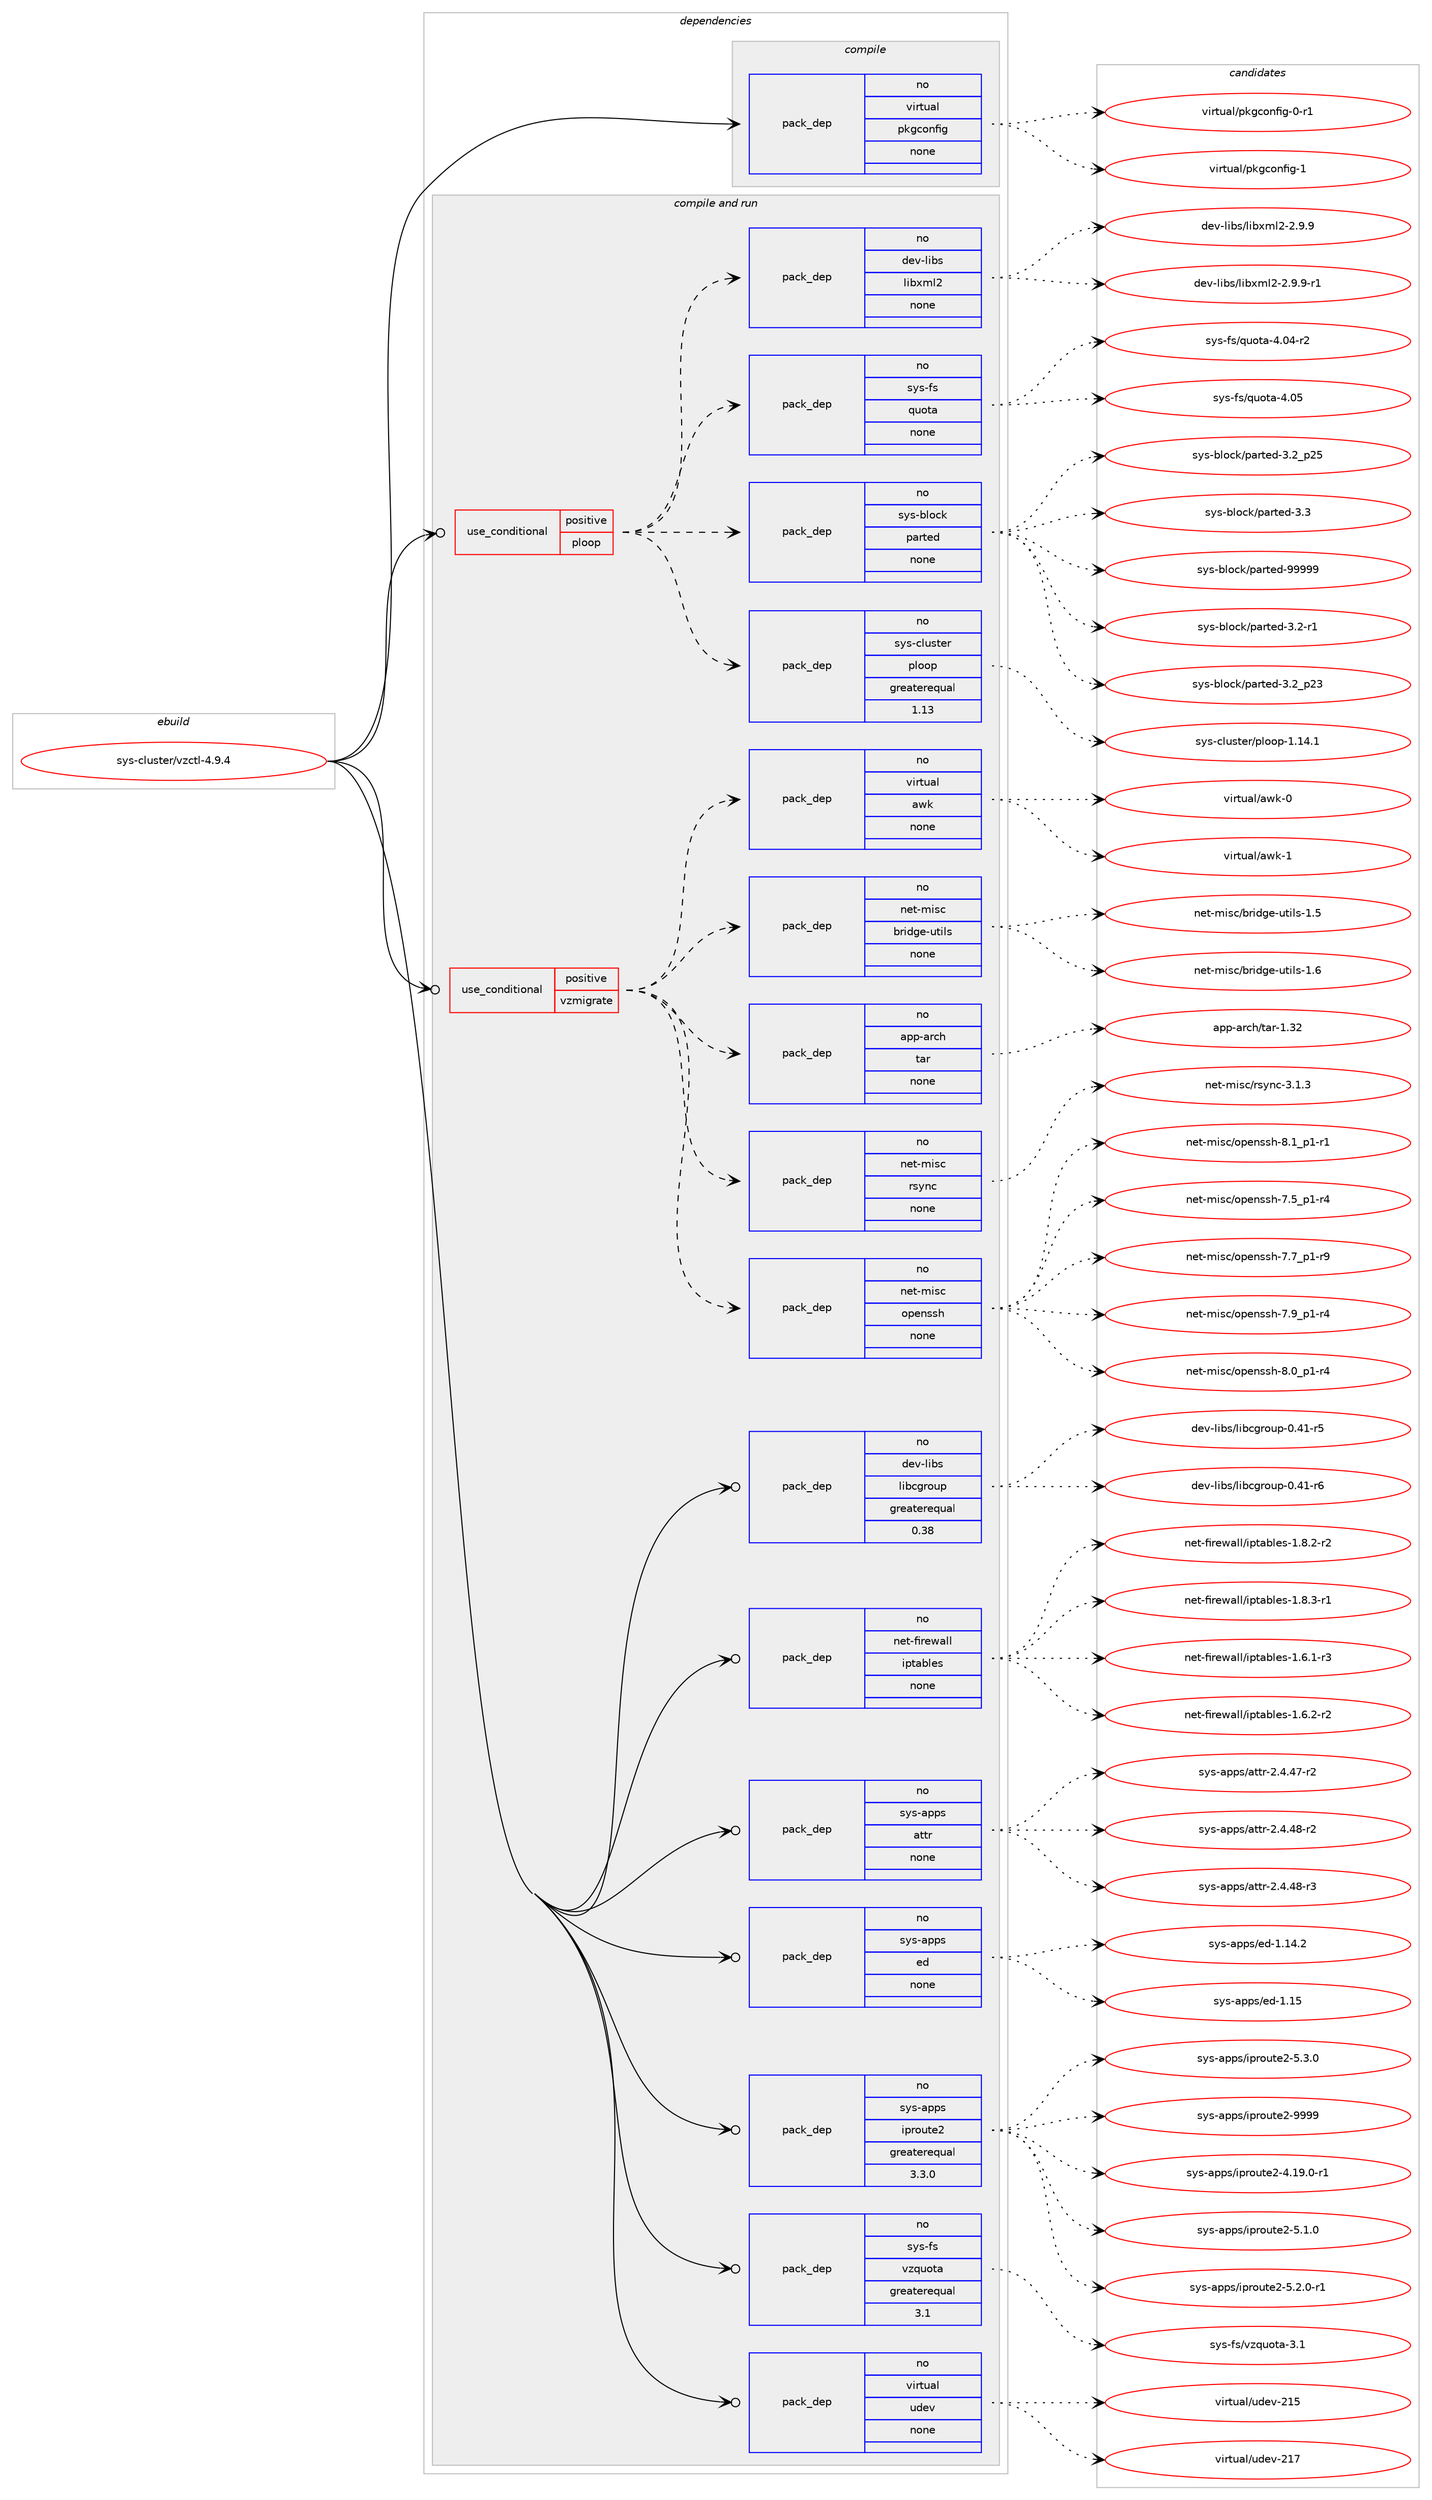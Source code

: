digraph prolog {

# *************
# Graph options
# *************

newrank=true;
concentrate=true;
compound=true;
graph [rankdir=LR,fontname=Helvetica,fontsize=10,ranksep=1.5];#, ranksep=2.5, nodesep=0.2];
edge  [arrowhead=vee];
node  [fontname=Helvetica,fontsize=10];

# **********
# The ebuild
# **********

subgraph cluster_leftcol {
color=gray;
rank=same;
label=<<i>ebuild</i>>;
id [label="sys-cluster/vzctl-4.9.4", color=red, width=4, href="../sys-cluster/vzctl-4.9.4.svg"];
}

# ****************
# The dependencies
# ****************

subgraph cluster_midcol {
color=gray;
label=<<i>dependencies</i>>;
subgraph cluster_compile {
fillcolor="#eeeeee";
style=filled;
label=<<i>compile</i>>;
subgraph pack659012 {
dependency888065 [label=<<TABLE BORDER="0" CELLBORDER="1" CELLSPACING="0" CELLPADDING="4" WIDTH="220"><TR><TD ROWSPAN="6" CELLPADDING="30">pack_dep</TD></TR><TR><TD WIDTH="110">no</TD></TR><TR><TD>virtual</TD></TR><TR><TD>pkgconfig</TD></TR><TR><TD>none</TD></TR><TR><TD></TD></TR></TABLE>>, shape=none, color=blue];
}
id:e -> dependency888065:w [weight=20,style="solid",arrowhead="vee"];
}
subgraph cluster_compileandrun {
fillcolor="#eeeeee";
style=filled;
label=<<i>compile and run</i>>;
subgraph cond213510 {
dependency888066 [label=<<TABLE BORDER="0" CELLBORDER="1" CELLSPACING="0" CELLPADDING="4"><TR><TD ROWSPAN="3" CELLPADDING="10">use_conditional</TD></TR><TR><TD>positive</TD></TR><TR><TD>ploop</TD></TR></TABLE>>, shape=none, color=red];
subgraph pack659013 {
dependency888067 [label=<<TABLE BORDER="0" CELLBORDER="1" CELLSPACING="0" CELLPADDING="4" WIDTH="220"><TR><TD ROWSPAN="6" CELLPADDING="30">pack_dep</TD></TR><TR><TD WIDTH="110">no</TD></TR><TR><TD>sys-cluster</TD></TR><TR><TD>ploop</TD></TR><TR><TD>greaterequal</TD></TR><TR><TD>1.13</TD></TR></TABLE>>, shape=none, color=blue];
}
dependency888066:e -> dependency888067:w [weight=20,style="dashed",arrowhead="vee"];
subgraph pack659014 {
dependency888068 [label=<<TABLE BORDER="0" CELLBORDER="1" CELLSPACING="0" CELLPADDING="4" WIDTH="220"><TR><TD ROWSPAN="6" CELLPADDING="30">pack_dep</TD></TR><TR><TD WIDTH="110">no</TD></TR><TR><TD>sys-block</TD></TR><TR><TD>parted</TD></TR><TR><TD>none</TD></TR><TR><TD></TD></TR></TABLE>>, shape=none, color=blue];
}
dependency888066:e -> dependency888068:w [weight=20,style="dashed",arrowhead="vee"];
subgraph pack659015 {
dependency888069 [label=<<TABLE BORDER="0" CELLBORDER="1" CELLSPACING="0" CELLPADDING="4" WIDTH="220"><TR><TD ROWSPAN="6" CELLPADDING="30">pack_dep</TD></TR><TR><TD WIDTH="110">no</TD></TR><TR><TD>sys-fs</TD></TR><TR><TD>quota</TD></TR><TR><TD>none</TD></TR><TR><TD></TD></TR></TABLE>>, shape=none, color=blue];
}
dependency888066:e -> dependency888069:w [weight=20,style="dashed",arrowhead="vee"];
subgraph pack659016 {
dependency888070 [label=<<TABLE BORDER="0" CELLBORDER="1" CELLSPACING="0" CELLPADDING="4" WIDTH="220"><TR><TD ROWSPAN="6" CELLPADDING="30">pack_dep</TD></TR><TR><TD WIDTH="110">no</TD></TR><TR><TD>dev-libs</TD></TR><TR><TD>libxml2</TD></TR><TR><TD>none</TD></TR><TR><TD></TD></TR></TABLE>>, shape=none, color=blue];
}
dependency888066:e -> dependency888070:w [weight=20,style="dashed",arrowhead="vee"];
}
id:e -> dependency888066:w [weight=20,style="solid",arrowhead="odotvee"];
subgraph cond213511 {
dependency888071 [label=<<TABLE BORDER="0" CELLBORDER="1" CELLSPACING="0" CELLPADDING="4"><TR><TD ROWSPAN="3" CELLPADDING="10">use_conditional</TD></TR><TR><TD>positive</TD></TR><TR><TD>vzmigrate</TD></TR></TABLE>>, shape=none, color=red];
subgraph pack659017 {
dependency888072 [label=<<TABLE BORDER="0" CELLBORDER="1" CELLSPACING="0" CELLPADDING="4" WIDTH="220"><TR><TD ROWSPAN="6" CELLPADDING="30">pack_dep</TD></TR><TR><TD WIDTH="110">no</TD></TR><TR><TD>net-misc</TD></TR><TR><TD>openssh</TD></TR><TR><TD>none</TD></TR><TR><TD></TD></TR></TABLE>>, shape=none, color=blue];
}
dependency888071:e -> dependency888072:w [weight=20,style="dashed",arrowhead="vee"];
subgraph pack659018 {
dependency888073 [label=<<TABLE BORDER="0" CELLBORDER="1" CELLSPACING="0" CELLPADDING="4" WIDTH="220"><TR><TD ROWSPAN="6" CELLPADDING="30">pack_dep</TD></TR><TR><TD WIDTH="110">no</TD></TR><TR><TD>net-misc</TD></TR><TR><TD>rsync</TD></TR><TR><TD>none</TD></TR><TR><TD></TD></TR></TABLE>>, shape=none, color=blue];
}
dependency888071:e -> dependency888073:w [weight=20,style="dashed",arrowhead="vee"];
subgraph pack659019 {
dependency888074 [label=<<TABLE BORDER="0" CELLBORDER="1" CELLSPACING="0" CELLPADDING="4" WIDTH="220"><TR><TD ROWSPAN="6" CELLPADDING="30">pack_dep</TD></TR><TR><TD WIDTH="110">no</TD></TR><TR><TD>app-arch</TD></TR><TR><TD>tar</TD></TR><TR><TD>none</TD></TR><TR><TD></TD></TR></TABLE>>, shape=none, color=blue];
}
dependency888071:e -> dependency888074:w [weight=20,style="dashed",arrowhead="vee"];
subgraph pack659020 {
dependency888075 [label=<<TABLE BORDER="0" CELLBORDER="1" CELLSPACING="0" CELLPADDING="4" WIDTH="220"><TR><TD ROWSPAN="6" CELLPADDING="30">pack_dep</TD></TR><TR><TD WIDTH="110">no</TD></TR><TR><TD>net-misc</TD></TR><TR><TD>bridge-utils</TD></TR><TR><TD>none</TD></TR><TR><TD></TD></TR></TABLE>>, shape=none, color=blue];
}
dependency888071:e -> dependency888075:w [weight=20,style="dashed",arrowhead="vee"];
subgraph pack659021 {
dependency888076 [label=<<TABLE BORDER="0" CELLBORDER="1" CELLSPACING="0" CELLPADDING="4" WIDTH="220"><TR><TD ROWSPAN="6" CELLPADDING="30">pack_dep</TD></TR><TR><TD WIDTH="110">no</TD></TR><TR><TD>virtual</TD></TR><TR><TD>awk</TD></TR><TR><TD>none</TD></TR><TR><TD></TD></TR></TABLE>>, shape=none, color=blue];
}
dependency888071:e -> dependency888076:w [weight=20,style="dashed",arrowhead="vee"];
}
id:e -> dependency888071:w [weight=20,style="solid",arrowhead="odotvee"];
subgraph pack659022 {
dependency888077 [label=<<TABLE BORDER="0" CELLBORDER="1" CELLSPACING="0" CELLPADDING="4" WIDTH="220"><TR><TD ROWSPAN="6" CELLPADDING="30">pack_dep</TD></TR><TR><TD WIDTH="110">no</TD></TR><TR><TD>dev-libs</TD></TR><TR><TD>libcgroup</TD></TR><TR><TD>greaterequal</TD></TR><TR><TD>0.38</TD></TR></TABLE>>, shape=none, color=blue];
}
id:e -> dependency888077:w [weight=20,style="solid",arrowhead="odotvee"];
subgraph pack659023 {
dependency888078 [label=<<TABLE BORDER="0" CELLBORDER="1" CELLSPACING="0" CELLPADDING="4" WIDTH="220"><TR><TD ROWSPAN="6" CELLPADDING="30">pack_dep</TD></TR><TR><TD WIDTH="110">no</TD></TR><TR><TD>net-firewall</TD></TR><TR><TD>iptables</TD></TR><TR><TD>none</TD></TR><TR><TD></TD></TR></TABLE>>, shape=none, color=blue];
}
id:e -> dependency888078:w [weight=20,style="solid",arrowhead="odotvee"];
subgraph pack659024 {
dependency888079 [label=<<TABLE BORDER="0" CELLBORDER="1" CELLSPACING="0" CELLPADDING="4" WIDTH="220"><TR><TD ROWSPAN="6" CELLPADDING="30">pack_dep</TD></TR><TR><TD WIDTH="110">no</TD></TR><TR><TD>sys-apps</TD></TR><TR><TD>attr</TD></TR><TR><TD>none</TD></TR><TR><TD></TD></TR></TABLE>>, shape=none, color=blue];
}
id:e -> dependency888079:w [weight=20,style="solid",arrowhead="odotvee"];
subgraph pack659025 {
dependency888080 [label=<<TABLE BORDER="0" CELLBORDER="1" CELLSPACING="0" CELLPADDING="4" WIDTH="220"><TR><TD ROWSPAN="6" CELLPADDING="30">pack_dep</TD></TR><TR><TD WIDTH="110">no</TD></TR><TR><TD>sys-apps</TD></TR><TR><TD>ed</TD></TR><TR><TD>none</TD></TR><TR><TD></TD></TR></TABLE>>, shape=none, color=blue];
}
id:e -> dependency888080:w [weight=20,style="solid",arrowhead="odotvee"];
subgraph pack659026 {
dependency888081 [label=<<TABLE BORDER="0" CELLBORDER="1" CELLSPACING="0" CELLPADDING="4" WIDTH="220"><TR><TD ROWSPAN="6" CELLPADDING="30">pack_dep</TD></TR><TR><TD WIDTH="110">no</TD></TR><TR><TD>sys-apps</TD></TR><TR><TD>iproute2</TD></TR><TR><TD>greaterequal</TD></TR><TR><TD>3.3.0</TD></TR></TABLE>>, shape=none, color=blue];
}
id:e -> dependency888081:w [weight=20,style="solid",arrowhead="odotvee"];
subgraph pack659027 {
dependency888082 [label=<<TABLE BORDER="0" CELLBORDER="1" CELLSPACING="0" CELLPADDING="4" WIDTH="220"><TR><TD ROWSPAN="6" CELLPADDING="30">pack_dep</TD></TR><TR><TD WIDTH="110">no</TD></TR><TR><TD>sys-fs</TD></TR><TR><TD>vzquota</TD></TR><TR><TD>greaterequal</TD></TR><TR><TD>3.1</TD></TR></TABLE>>, shape=none, color=blue];
}
id:e -> dependency888082:w [weight=20,style="solid",arrowhead="odotvee"];
subgraph pack659028 {
dependency888083 [label=<<TABLE BORDER="0" CELLBORDER="1" CELLSPACING="0" CELLPADDING="4" WIDTH="220"><TR><TD ROWSPAN="6" CELLPADDING="30">pack_dep</TD></TR><TR><TD WIDTH="110">no</TD></TR><TR><TD>virtual</TD></TR><TR><TD>udev</TD></TR><TR><TD>none</TD></TR><TR><TD></TD></TR></TABLE>>, shape=none, color=blue];
}
id:e -> dependency888083:w [weight=20,style="solid",arrowhead="odotvee"];
}
subgraph cluster_run {
fillcolor="#eeeeee";
style=filled;
label=<<i>run</i>>;
}
}

# **************
# The candidates
# **************

subgraph cluster_choices {
rank=same;
color=gray;
label=<<i>candidates</i>>;

subgraph choice659012 {
color=black;
nodesep=1;
choice11810511411611797108471121071039911111010210510345484511449 [label="virtual/pkgconfig-0-r1", color=red, width=4,href="../virtual/pkgconfig-0-r1.svg"];
choice1181051141161179710847112107103991111101021051034549 [label="virtual/pkgconfig-1", color=red, width=4,href="../virtual/pkgconfig-1.svg"];
dependency888065:e -> choice11810511411611797108471121071039911111010210510345484511449:w [style=dotted,weight="100"];
dependency888065:e -> choice1181051141161179710847112107103991111101021051034549:w [style=dotted,weight="100"];
}
subgraph choice659013 {
color=black;
nodesep=1;
choice11512111545991081171151161011144711210811111111245494649524649 [label="sys-cluster/ploop-1.14.1", color=red, width=4,href="../sys-cluster/ploop-1.14.1.svg"];
dependency888067:e -> choice11512111545991081171151161011144711210811111111245494649524649:w [style=dotted,weight="100"];
}
subgraph choice659014 {
color=black;
nodesep=1;
choice1151211154598108111991074711297114116101100455146504511449 [label="sys-block/parted-3.2-r1", color=red, width=4,href="../sys-block/parted-3.2-r1.svg"];
choice115121115459810811199107471129711411610110045514650951125051 [label="sys-block/parted-3.2_p23", color=red, width=4,href="../sys-block/parted-3.2_p23.svg"];
choice115121115459810811199107471129711411610110045514650951125053 [label="sys-block/parted-3.2_p25", color=red, width=4,href="../sys-block/parted-3.2_p25.svg"];
choice115121115459810811199107471129711411610110045514651 [label="sys-block/parted-3.3", color=red, width=4,href="../sys-block/parted-3.3.svg"];
choice1151211154598108111991074711297114116101100455757575757 [label="sys-block/parted-99999", color=red, width=4,href="../sys-block/parted-99999.svg"];
dependency888068:e -> choice1151211154598108111991074711297114116101100455146504511449:w [style=dotted,weight="100"];
dependency888068:e -> choice115121115459810811199107471129711411610110045514650951125051:w [style=dotted,weight="100"];
dependency888068:e -> choice115121115459810811199107471129711411610110045514650951125053:w [style=dotted,weight="100"];
dependency888068:e -> choice115121115459810811199107471129711411610110045514651:w [style=dotted,weight="100"];
dependency888068:e -> choice1151211154598108111991074711297114116101100455757575757:w [style=dotted,weight="100"];
}
subgraph choice659015 {
color=black;
nodesep=1;
choice11512111545102115471131171111169745524648524511450 [label="sys-fs/quota-4.04-r2", color=red, width=4,href="../sys-fs/quota-4.04-r2.svg"];
choice1151211154510211547113117111116974552464853 [label="sys-fs/quota-4.05", color=red, width=4,href="../sys-fs/quota-4.05.svg"];
dependency888069:e -> choice11512111545102115471131171111169745524648524511450:w [style=dotted,weight="100"];
dependency888069:e -> choice1151211154510211547113117111116974552464853:w [style=dotted,weight="100"];
}
subgraph choice659016 {
color=black;
nodesep=1;
choice1001011184510810598115471081059812010910850455046574657 [label="dev-libs/libxml2-2.9.9", color=red, width=4,href="../dev-libs/libxml2-2.9.9.svg"];
choice10010111845108105981154710810598120109108504550465746574511449 [label="dev-libs/libxml2-2.9.9-r1", color=red, width=4,href="../dev-libs/libxml2-2.9.9-r1.svg"];
dependency888070:e -> choice1001011184510810598115471081059812010910850455046574657:w [style=dotted,weight="100"];
dependency888070:e -> choice10010111845108105981154710810598120109108504550465746574511449:w [style=dotted,weight="100"];
}
subgraph choice659017 {
color=black;
nodesep=1;
choice1101011164510910511599471111121011101151151044555465395112494511452 [label="net-misc/openssh-7.5_p1-r4", color=red, width=4,href="../net-misc/openssh-7.5_p1-r4.svg"];
choice1101011164510910511599471111121011101151151044555465595112494511457 [label="net-misc/openssh-7.7_p1-r9", color=red, width=4,href="../net-misc/openssh-7.7_p1-r9.svg"];
choice1101011164510910511599471111121011101151151044555465795112494511452 [label="net-misc/openssh-7.9_p1-r4", color=red, width=4,href="../net-misc/openssh-7.9_p1-r4.svg"];
choice1101011164510910511599471111121011101151151044556464895112494511452 [label="net-misc/openssh-8.0_p1-r4", color=red, width=4,href="../net-misc/openssh-8.0_p1-r4.svg"];
choice1101011164510910511599471111121011101151151044556464995112494511449 [label="net-misc/openssh-8.1_p1-r1", color=red, width=4,href="../net-misc/openssh-8.1_p1-r1.svg"];
dependency888072:e -> choice1101011164510910511599471111121011101151151044555465395112494511452:w [style=dotted,weight="100"];
dependency888072:e -> choice1101011164510910511599471111121011101151151044555465595112494511457:w [style=dotted,weight="100"];
dependency888072:e -> choice1101011164510910511599471111121011101151151044555465795112494511452:w [style=dotted,weight="100"];
dependency888072:e -> choice1101011164510910511599471111121011101151151044556464895112494511452:w [style=dotted,weight="100"];
dependency888072:e -> choice1101011164510910511599471111121011101151151044556464995112494511449:w [style=dotted,weight="100"];
}
subgraph choice659018 {
color=black;
nodesep=1;
choice11010111645109105115994711411512111099455146494651 [label="net-misc/rsync-3.1.3", color=red, width=4,href="../net-misc/rsync-3.1.3.svg"];
dependency888073:e -> choice11010111645109105115994711411512111099455146494651:w [style=dotted,weight="100"];
}
subgraph choice659019 {
color=black;
nodesep=1;
choice9711211245971149910447116971144549465150 [label="app-arch/tar-1.32", color=red, width=4,href="../app-arch/tar-1.32.svg"];
dependency888074:e -> choice9711211245971149910447116971144549465150:w [style=dotted,weight="100"];
}
subgraph choice659020 {
color=black;
nodesep=1;
choice110101116451091051159947981141051001031014511711610510811545494653 [label="net-misc/bridge-utils-1.5", color=red, width=4,href="../net-misc/bridge-utils-1.5.svg"];
choice110101116451091051159947981141051001031014511711610510811545494654 [label="net-misc/bridge-utils-1.6", color=red, width=4,href="../net-misc/bridge-utils-1.6.svg"];
dependency888075:e -> choice110101116451091051159947981141051001031014511711610510811545494653:w [style=dotted,weight="100"];
dependency888075:e -> choice110101116451091051159947981141051001031014511711610510811545494654:w [style=dotted,weight="100"];
}
subgraph choice659021 {
color=black;
nodesep=1;
choice1181051141161179710847971191074548 [label="virtual/awk-0", color=red, width=4,href="../virtual/awk-0.svg"];
choice1181051141161179710847971191074549 [label="virtual/awk-1", color=red, width=4,href="../virtual/awk-1.svg"];
dependency888076:e -> choice1181051141161179710847971191074548:w [style=dotted,weight="100"];
dependency888076:e -> choice1181051141161179710847971191074549:w [style=dotted,weight="100"];
}
subgraph choice659022 {
color=black;
nodesep=1;
choice100101118451081059811547108105989910311411111711245484652494511453 [label="dev-libs/libcgroup-0.41-r5", color=red, width=4,href="../dev-libs/libcgroup-0.41-r5.svg"];
choice100101118451081059811547108105989910311411111711245484652494511454 [label="dev-libs/libcgroup-0.41-r6", color=red, width=4,href="../dev-libs/libcgroup-0.41-r6.svg"];
dependency888077:e -> choice100101118451081059811547108105989910311411111711245484652494511453:w [style=dotted,weight="100"];
dependency888077:e -> choice100101118451081059811547108105989910311411111711245484652494511454:w [style=dotted,weight="100"];
}
subgraph choice659023 {
color=black;
nodesep=1;
choice11010111645102105114101119971081084710511211697981081011154549465446494511451 [label="net-firewall/iptables-1.6.1-r3", color=red, width=4,href="../net-firewall/iptables-1.6.1-r3.svg"];
choice11010111645102105114101119971081084710511211697981081011154549465446504511450 [label="net-firewall/iptables-1.6.2-r2", color=red, width=4,href="../net-firewall/iptables-1.6.2-r2.svg"];
choice11010111645102105114101119971081084710511211697981081011154549465646504511450 [label="net-firewall/iptables-1.8.2-r2", color=red, width=4,href="../net-firewall/iptables-1.8.2-r2.svg"];
choice11010111645102105114101119971081084710511211697981081011154549465646514511449 [label="net-firewall/iptables-1.8.3-r1", color=red, width=4,href="../net-firewall/iptables-1.8.3-r1.svg"];
dependency888078:e -> choice11010111645102105114101119971081084710511211697981081011154549465446494511451:w [style=dotted,weight="100"];
dependency888078:e -> choice11010111645102105114101119971081084710511211697981081011154549465446504511450:w [style=dotted,weight="100"];
dependency888078:e -> choice11010111645102105114101119971081084710511211697981081011154549465646504511450:w [style=dotted,weight="100"];
dependency888078:e -> choice11010111645102105114101119971081084710511211697981081011154549465646514511449:w [style=dotted,weight="100"];
}
subgraph choice659024 {
color=black;
nodesep=1;
choice11512111545971121121154797116116114455046524652554511450 [label="sys-apps/attr-2.4.47-r2", color=red, width=4,href="../sys-apps/attr-2.4.47-r2.svg"];
choice11512111545971121121154797116116114455046524652564511450 [label="sys-apps/attr-2.4.48-r2", color=red, width=4,href="../sys-apps/attr-2.4.48-r2.svg"];
choice11512111545971121121154797116116114455046524652564511451 [label="sys-apps/attr-2.4.48-r3", color=red, width=4,href="../sys-apps/attr-2.4.48-r3.svg"];
dependency888079:e -> choice11512111545971121121154797116116114455046524652554511450:w [style=dotted,weight="100"];
dependency888079:e -> choice11512111545971121121154797116116114455046524652564511450:w [style=dotted,weight="100"];
dependency888079:e -> choice11512111545971121121154797116116114455046524652564511451:w [style=dotted,weight="100"];
}
subgraph choice659025 {
color=black;
nodesep=1;
choice11512111545971121121154710110045494649524650 [label="sys-apps/ed-1.14.2", color=red, width=4,href="../sys-apps/ed-1.14.2.svg"];
choice1151211154597112112115471011004549464953 [label="sys-apps/ed-1.15", color=red, width=4,href="../sys-apps/ed-1.15.svg"];
dependency888080:e -> choice11512111545971121121154710110045494649524650:w [style=dotted,weight="100"];
dependency888080:e -> choice1151211154597112112115471011004549464953:w [style=dotted,weight="100"];
}
subgraph choice659026 {
color=black;
nodesep=1;
choice11512111545971121121154710511211411111711610150455246495746484511449 [label="sys-apps/iproute2-4.19.0-r1", color=red, width=4,href="../sys-apps/iproute2-4.19.0-r1.svg"];
choice11512111545971121121154710511211411111711610150455346494648 [label="sys-apps/iproute2-5.1.0", color=red, width=4,href="../sys-apps/iproute2-5.1.0.svg"];
choice115121115459711211211547105112114111117116101504553465046484511449 [label="sys-apps/iproute2-5.2.0-r1", color=red, width=4,href="../sys-apps/iproute2-5.2.0-r1.svg"];
choice11512111545971121121154710511211411111711610150455346514648 [label="sys-apps/iproute2-5.3.0", color=red, width=4,href="../sys-apps/iproute2-5.3.0.svg"];
choice115121115459711211211547105112114111117116101504557575757 [label="sys-apps/iproute2-9999", color=red, width=4,href="../sys-apps/iproute2-9999.svg"];
dependency888081:e -> choice11512111545971121121154710511211411111711610150455246495746484511449:w [style=dotted,weight="100"];
dependency888081:e -> choice11512111545971121121154710511211411111711610150455346494648:w [style=dotted,weight="100"];
dependency888081:e -> choice115121115459711211211547105112114111117116101504553465046484511449:w [style=dotted,weight="100"];
dependency888081:e -> choice11512111545971121121154710511211411111711610150455346514648:w [style=dotted,weight="100"];
dependency888081:e -> choice115121115459711211211547105112114111117116101504557575757:w [style=dotted,weight="100"];
}
subgraph choice659027 {
color=black;
nodesep=1;
choice11512111545102115471181221131171111169745514649 [label="sys-fs/vzquota-3.1", color=red, width=4,href="../sys-fs/vzquota-3.1.svg"];
dependency888082:e -> choice11512111545102115471181221131171111169745514649:w [style=dotted,weight="100"];
}
subgraph choice659028 {
color=black;
nodesep=1;
choice118105114116117971084711710010111845504953 [label="virtual/udev-215", color=red, width=4,href="../virtual/udev-215.svg"];
choice118105114116117971084711710010111845504955 [label="virtual/udev-217", color=red, width=4,href="../virtual/udev-217.svg"];
dependency888083:e -> choice118105114116117971084711710010111845504953:w [style=dotted,weight="100"];
dependency888083:e -> choice118105114116117971084711710010111845504955:w [style=dotted,weight="100"];
}
}

}
